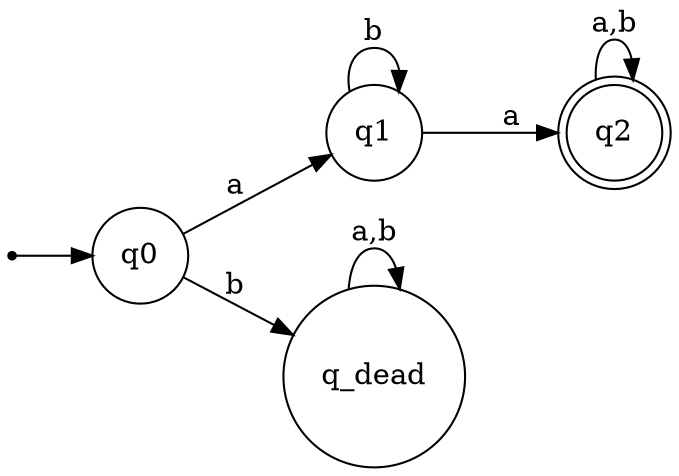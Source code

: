 digraph DFA {
    rankdir=LR;
    size="8,5";

    node [shape = doublecircle]; q2;
    node [shape = circle];

    start [shape=point];
    start -> q0;

    q0 -> q1 [label="a"];
    q0 -> q_dead [label="b"];

    q1 -> q2 [label="a"];
    q1 -> q1 [label="b"];

    q2 -> q2 [label="a,b"];

    q_dead -> q_dead [label="a,b"];
}
